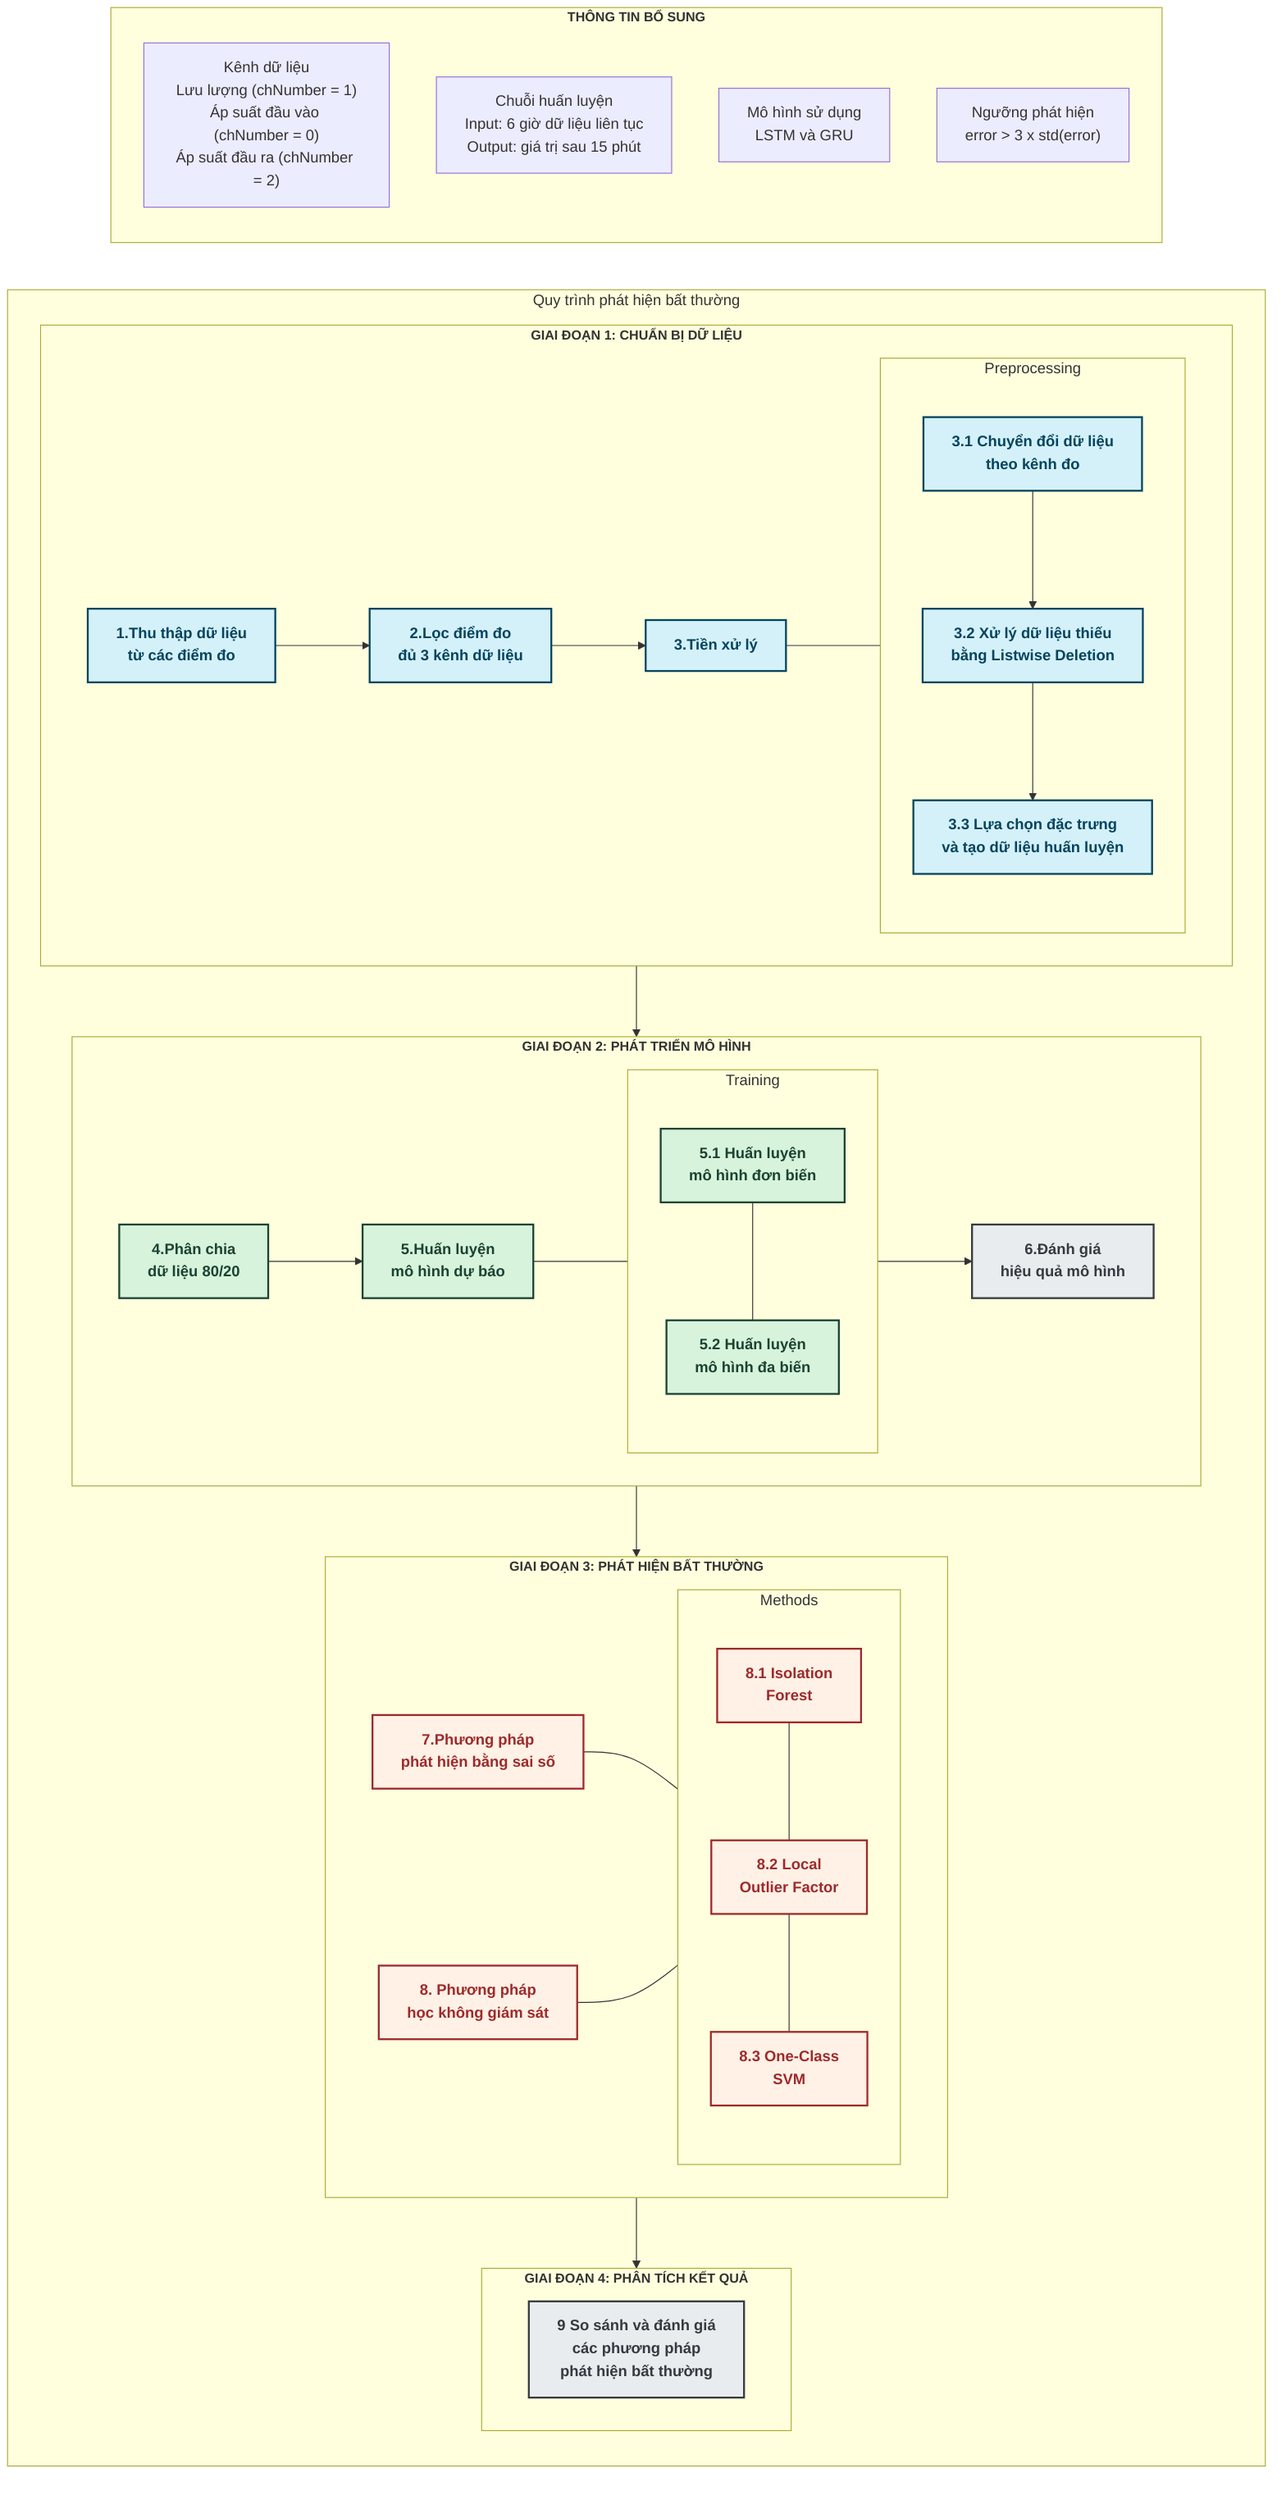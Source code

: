 flowchart LR
    classDef dataPrep fill:#d4f1f9,stroke:#05445E,stroke-width:2px,color:#05445E,font-weight:bold
    classDef modelDev fill:#d8f3dc,stroke:#1B4332,stroke-width:2px,color:#1B4332,font-weight:bold
    classDef anomalyAnalysis fill:#fff1e6,stroke:#9E2A2B,stroke-width:2px,color:#9E2A2B,font-weight:bold
    classDef evaluation fill:#e9ecef,stroke:#343a40,stroke-width:2px,color:#343a40,font-weight:bold
    classDef phaseTitle font-weight:bold,font-size:14px
    
    subgraph Process ["Quy trình phát hiện bất thường"]
        direction TB
        
        subgraph DataPrep ["GIAI ĐOẠN 1: CHUẨN BỊ DỮ LIỆU"]
            direction LR
            A["1.Thu thập dữ liệu<br>từ các điểm đo"] --> 
            B["2.Lọc điểm đo<br>đủ 3 kênh dữ liệu"] --> 
            C["3.Tiền xử lý"]
            
            subgraph Preprocessing
                direction TB
                C1["3.1 Chuyển đổi dữ liệu<br>theo kênh đo"]
                C2["3.2 Xử lý dữ liệu thiếu<br>bằng Listwise Deletion"]
                C3["3.3 Lựa chọn đặc trưng<br>và tạo dữ liệu huấn luyện"]
                
                C1 --> C2 --> C3
            end
            
            C --- Preprocessing
        end
        
        subgraph ModelDev ["GIAI ĐOẠN 2: PHÁT TRIỂN MÔ HÌNH"]
            direction LR
            D["4.Phân chia<br>dữ liệu 80/20"] -->
            E["5.Huấn luyện<br>mô hình dự báo"]
            
            subgraph Training
                direction TB
                E1["5.1 Huấn luyện<br>mô hình đơn biến"]
                E2["5.2 Huấn luyện<br>mô hình đa biến"]
                
                E1 --- E2
            end
            
            E --- Training -->
            F["6.Đánh giá<br>hiệu quả mô hình"]
        end
        
        subgraph AnomalyDetection ["GIAI ĐOẠN 3: PHÁT HIỆN BẤT THƯỜNG"]
            direction LR
            G["7.Phương pháp<br>phát hiện bằng sai số"]
            
            H["8. Phương pháp<br>học không giám sát"]
            
            subgraph Methods
                direction TB
                H1["8.1 Isolation<br>Forest"]
                H2["8.2 Local<br>Outlier Factor"]
                H3["8.3 One-Class<br>SVM"]
                
                H1 --- H2 --- H3
            end
            
            G & H --- Methods
        end
        
        subgraph ResultAnalysis ["GIAI ĐOẠN 4: PHÂN TÍCH KẾT QUẢ"]
            I["9 So sánh và đánh giá<br>các phương pháp<br>phát hiện bất thường"]
        end
    end
    
    DataPrep --> ModelDev --> AnomalyDetection --> ResultAnalysis
    
    subgraph Details ["THÔNG TIN BỔ SUNG"]
        direction TB
        N1["Kênh dữ liệu<br>Lưu lượng (chNumber = 1)<br>Áp suất đầu vào (chNumber = 0)<br>Áp suất đầu ra (chNumber = 2)"]
        N2["Chuỗi huấn luyện<br>Input: 6 giờ dữ liệu liên tục<br>Output: giá trị sau 15 phút"]
        N3["Mô hình sử dụng<br>LSTM và GRU"]
        N4["Ngưỡng phát hiện<br>error > 3 x std(error)"]
    end
    
    A:::dataPrep
    B:::dataPrep
    C:::dataPrep
    C1:::dataPrep
    C2:::dataPrep
    C3:::dataPrep
    D:::modelDev
    E:::modelDev
    E1:::modelDev
    E2:::modelDev
    F:::evaluation
    G:::anomalyAnalysis
    H:::anomalyAnalysis
    H1:::anomalyAnalysis
    H2:::anomalyAnalysis
    H3:::anomalyAnalysis
    I:::evaluation
    
    DataPrep:::phaseTitle
    ModelDev:::phaseTitle
    AnomalyDetection:::phaseTitle
    ResultAnalysis:::phaseTitle
    Details:::phaseTitle